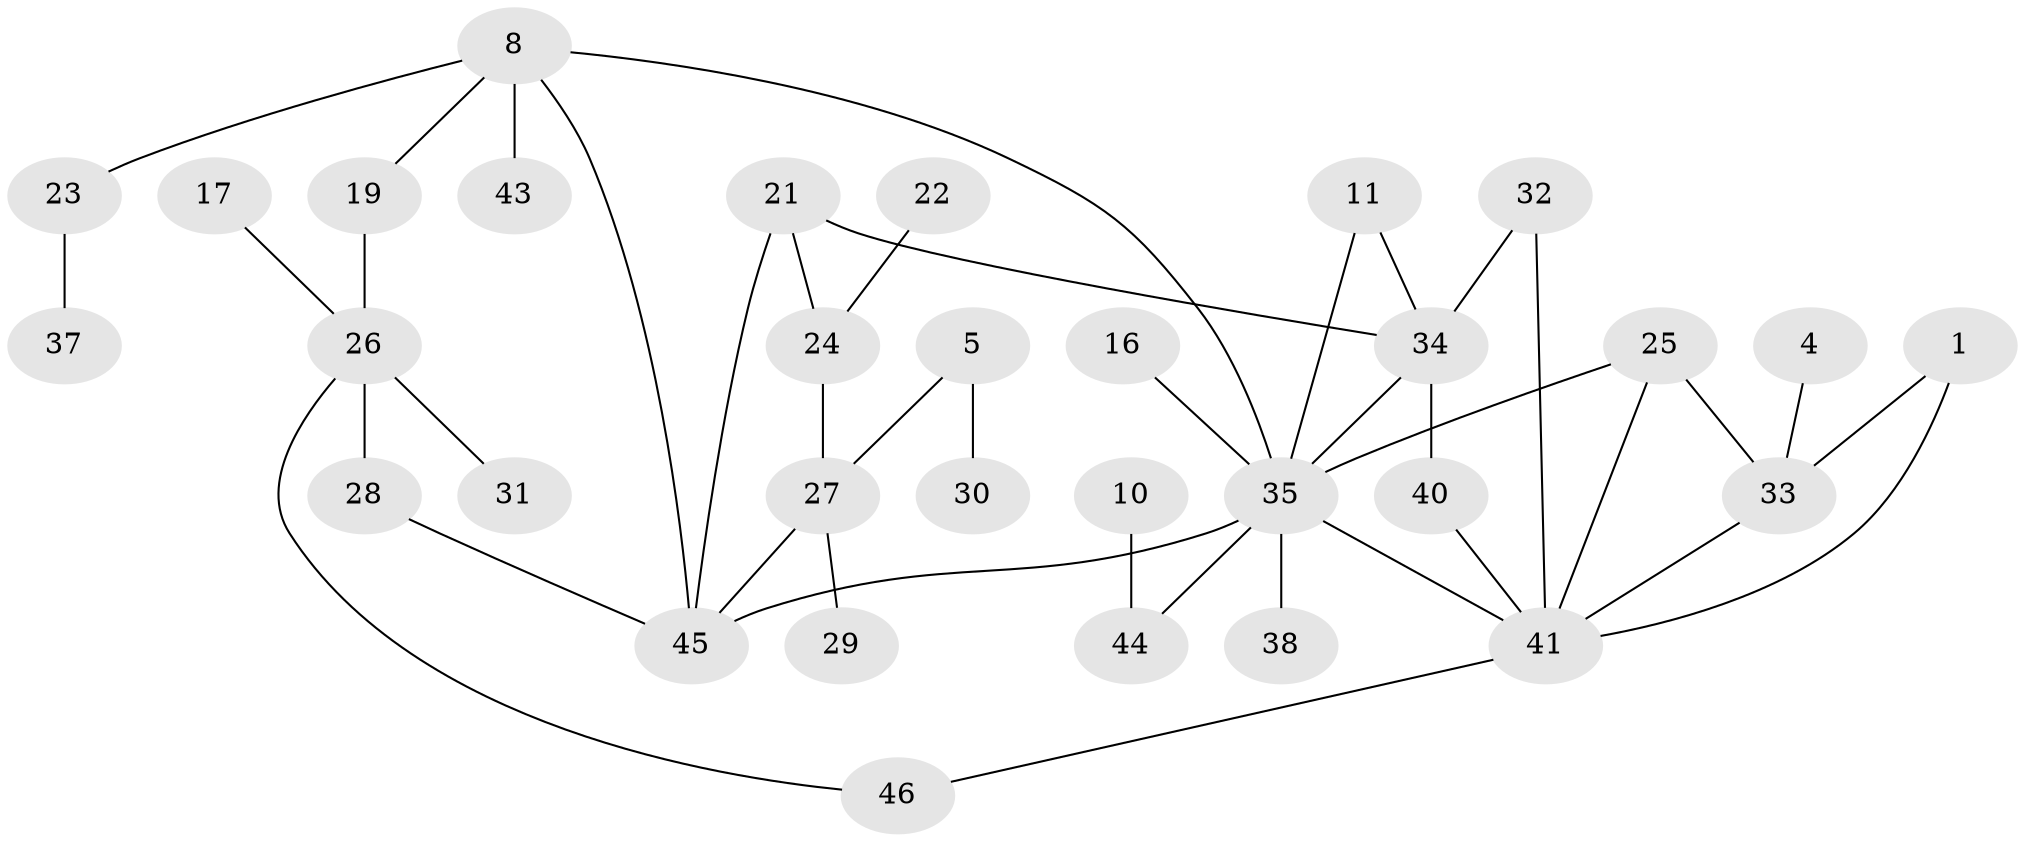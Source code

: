 // original degree distribution, {2: 0.31868131868131866, 1: 0.25274725274725274, 3: 0.16483516483516483, 5: 0.04395604395604396, 4: 0.04395604395604396, 0: 0.14285714285714285, 6: 0.03296703296703297}
// Generated by graph-tools (version 1.1) at 2025/25/03/09/25 03:25:20]
// undirected, 32 vertices, 42 edges
graph export_dot {
graph [start="1"]
  node [color=gray90,style=filled];
  1;
  4;
  5;
  8;
  10;
  11;
  16;
  17;
  19;
  21;
  22;
  23;
  24;
  25;
  26;
  27;
  28;
  29;
  30;
  31;
  32;
  33;
  34;
  35;
  37;
  38;
  40;
  41;
  43;
  44;
  45;
  46;
  1 -- 33 [weight=1.0];
  1 -- 41 [weight=1.0];
  4 -- 33 [weight=1.0];
  5 -- 27 [weight=1.0];
  5 -- 30 [weight=1.0];
  8 -- 19 [weight=1.0];
  8 -- 23 [weight=1.0];
  8 -- 35 [weight=1.0];
  8 -- 43 [weight=1.0];
  8 -- 45 [weight=1.0];
  10 -- 44 [weight=1.0];
  11 -- 34 [weight=1.0];
  11 -- 35 [weight=1.0];
  16 -- 35 [weight=1.0];
  17 -- 26 [weight=1.0];
  19 -- 26 [weight=1.0];
  21 -- 24 [weight=1.0];
  21 -- 34 [weight=1.0];
  21 -- 45 [weight=1.0];
  22 -- 24 [weight=1.0];
  23 -- 37 [weight=1.0];
  24 -- 27 [weight=1.0];
  25 -- 33 [weight=1.0];
  25 -- 35 [weight=2.0];
  25 -- 41 [weight=2.0];
  26 -- 28 [weight=1.0];
  26 -- 31 [weight=1.0];
  26 -- 46 [weight=1.0];
  27 -- 29 [weight=1.0];
  27 -- 45 [weight=1.0];
  28 -- 45 [weight=1.0];
  32 -- 34 [weight=1.0];
  32 -- 41 [weight=1.0];
  33 -- 41 [weight=1.0];
  34 -- 35 [weight=1.0];
  34 -- 40 [weight=1.0];
  35 -- 38 [weight=1.0];
  35 -- 41 [weight=2.0];
  35 -- 44 [weight=1.0];
  35 -- 45 [weight=1.0];
  40 -- 41 [weight=1.0];
  41 -- 46 [weight=1.0];
}
